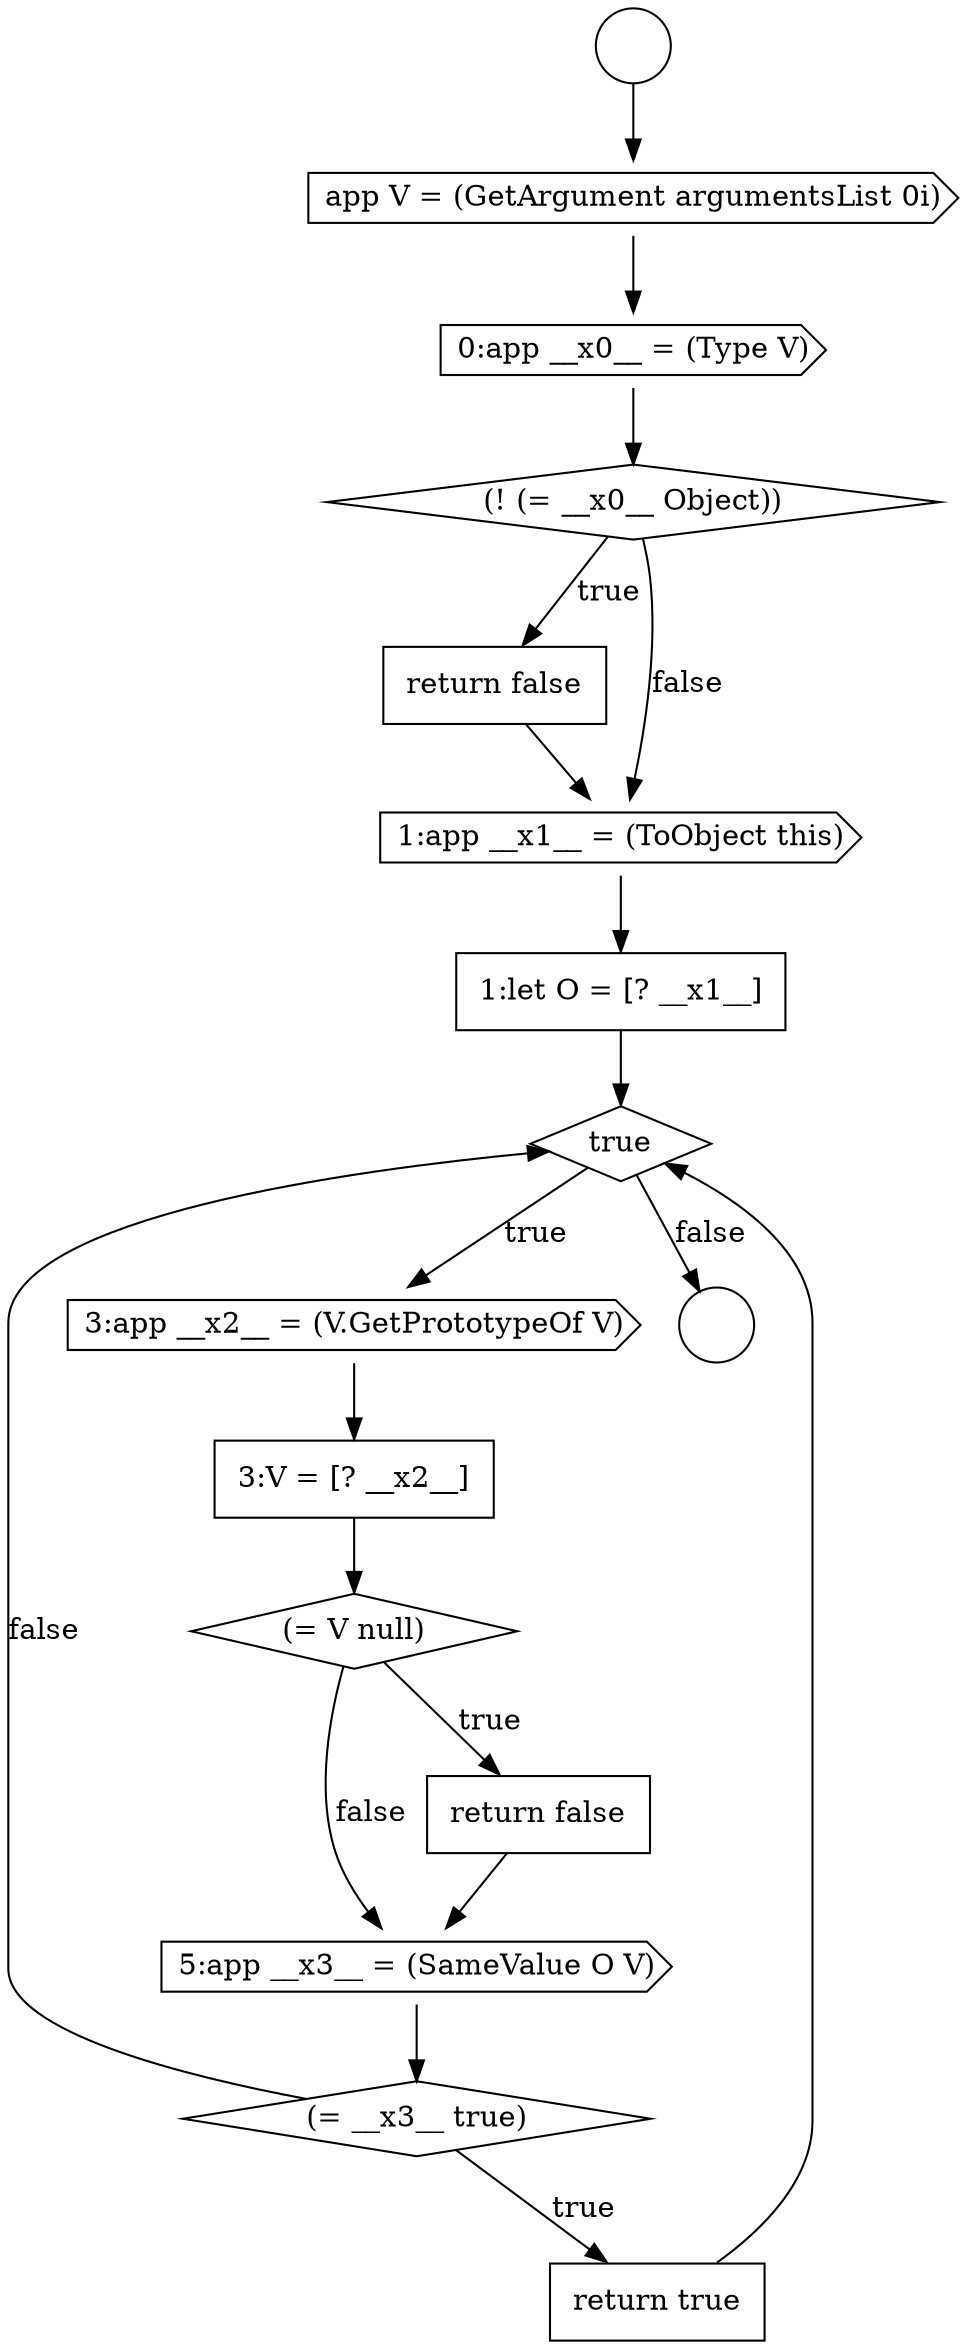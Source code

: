 digraph {
  node12549 [shape=none, margin=0, label=<<font color="black">
    <table border="0" cellborder="1" cellspacing="0" cellpadding="10">
      <tr><td align="left">return false</td></tr>
    </table>
  </font>> color="black" fillcolor="white" style=filled]
  node12545 [shape=circle label=" " color="black" fillcolor="white" style=filled]
  node12550 [shape=cds, label=<<font color="black">1:app __x1__ = (ToObject this)</font>> color="black" fillcolor="white" style=filled]
  node12546 [shape=cds, label=<<font color="black">app V = (GetArgument argumentsList 0i)</font>> color="black" fillcolor="white" style=filled]
  node12558 [shape=diamond, label=<<font color="black">(= __x3__ true)</font>> color="black" fillcolor="white" style=filled]
  node12553 [shape=cds, label=<<font color="black">3:app __x2__ = (V.GetPrototypeOf V)</font>> color="black" fillcolor="white" style=filled]
  node12547 [shape=cds, label=<<font color="black">0:app __x0__ = (Type V)</font>> color="black" fillcolor="white" style=filled]
  node12551 [shape=none, margin=0, label=<<font color="black">
    <table border="0" cellborder="1" cellspacing="0" cellpadding="10">
      <tr><td align="left">1:let O = [? __x1__]</td></tr>
    </table>
  </font>> color="black" fillcolor="white" style=filled]
  node12548 [shape=diamond, label=<<font color="black">(! (= __x0__ Object))</font>> color="black" fillcolor="white" style=filled]
  node12555 [shape=diamond, label=<<font color="black">(= V null)</font>> color="black" fillcolor="white" style=filled]
  node12554 [shape=none, margin=0, label=<<font color="black">
    <table border="0" cellborder="1" cellspacing="0" cellpadding="10">
      <tr><td align="left">3:V = [? __x2__]</td></tr>
    </table>
  </font>> color="black" fillcolor="white" style=filled]
  node12559 [shape=none, margin=0, label=<<font color="black">
    <table border="0" cellborder="1" cellspacing="0" cellpadding="10">
      <tr><td align="left">return true</td></tr>
    </table>
  </font>> color="black" fillcolor="white" style=filled]
  node12556 [shape=none, margin=0, label=<<font color="black">
    <table border="0" cellborder="1" cellspacing="0" cellpadding="10">
      <tr><td align="left">return false</td></tr>
    </table>
  </font>> color="black" fillcolor="white" style=filled]
  node12557 [shape=cds, label=<<font color="black">5:app __x3__ = (SameValue O V)</font>> color="black" fillcolor="white" style=filled]
  node12544 [shape=circle label=" " color="black" fillcolor="white" style=filled]
  node12552 [shape=diamond, label=<<font color="black">true</font>> color="black" fillcolor="white" style=filled]
  node12556 -> node12557 [ color="black"]
  node12550 -> node12551 [ color="black"]
  node12554 -> node12555 [ color="black"]
  node12544 -> node12546 [ color="black"]
  node12546 -> node12547 [ color="black"]
  node12555 -> node12556 [label=<<font color="black">true</font>> color="black"]
  node12555 -> node12557 [label=<<font color="black">false</font>> color="black"]
  node12551 -> node12552 [ color="black"]
  node12548 -> node12549 [label=<<font color="black">true</font>> color="black"]
  node12548 -> node12550 [label=<<font color="black">false</font>> color="black"]
  node12557 -> node12558 [ color="black"]
  node12547 -> node12548 [ color="black"]
  node12558 -> node12559 [label=<<font color="black">true</font>> color="black"]
  node12558 -> node12552 [label=<<font color="black">false</font>> color="black"]
  node12552 -> node12553 [label=<<font color="black">true</font>> color="black"]
  node12552 -> node12545 [label=<<font color="black">false</font>> color="black"]
  node12553 -> node12554 [ color="black"]
  node12559 -> node12552 [ color="black"]
  node12549 -> node12550 [ color="black"]
}
